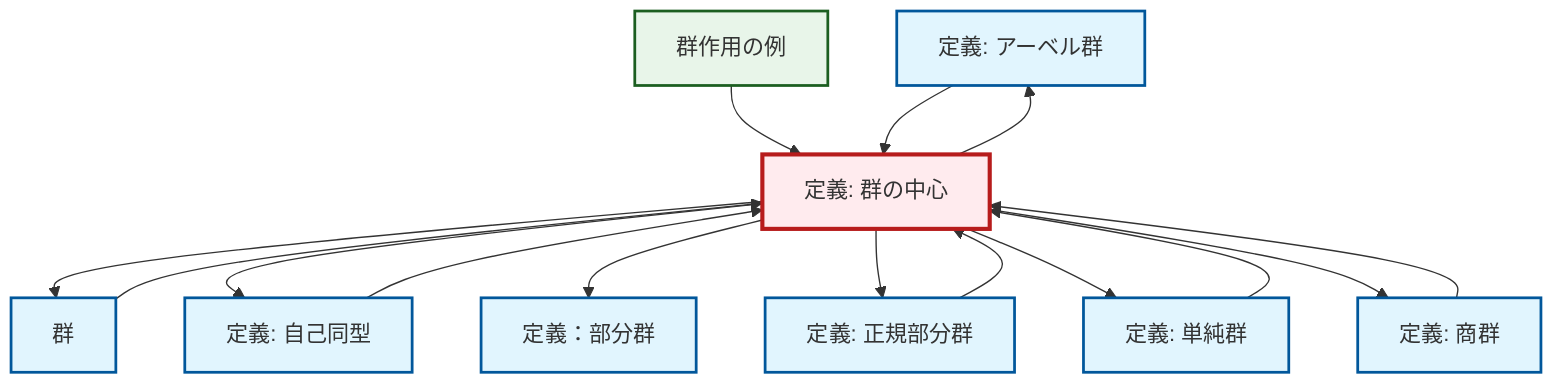graph TD
    classDef definition fill:#e1f5fe,stroke:#01579b,stroke-width:2px
    classDef theorem fill:#f3e5f5,stroke:#4a148c,stroke-width:2px
    classDef axiom fill:#fff3e0,stroke:#e65100,stroke-width:2px
    classDef example fill:#e8f5e9,stroke:#1b5e20,stroke-width:2px
    classDef current fill:#ffebee,stroke:#b71c1c,stroke-width:3px
    def-abelian-group["定義: アーベル群"]:::definition
    def-automorphism["定義: 自己同型"]:::definition
    def-quotient-group["定義: 商群"]:::definition
    def-simple-group["定義: 単純群"]:::definition
    ex-group-action-examples["群作用の例"]:::example
    def-normal-subgroup["定義: 正規部分群"]:::definition
    def-subgroup["定義：部分群"]:::definition
    def-group["群"]:::definition
    def-center-of-group["定義: 群の中心"]:::definition
    ex-group-action-examples --> def-center-of-group
    def-group --> def-center-of-group
    def-center-of-group --> def-group
    def-center-of-group --> def-automorphism
    def-center-of-group --> def-abelian-group
    def-abelian-group --> def-center-of-group
    def-center-of-group --> def-subgroup
    def-quotient-group --> def-center-of-group
    def-normal-subgroup --> def-center-of-group
    def-center-of-group --> def-normal-subgroup
    def-automorphism --> def-center-of-group
    def-center-of-group --> def-simple-group
    def-center-of-group --> def-quotient-group
    def-simple-group --> def-center-of-group
    class def-center-of-group current